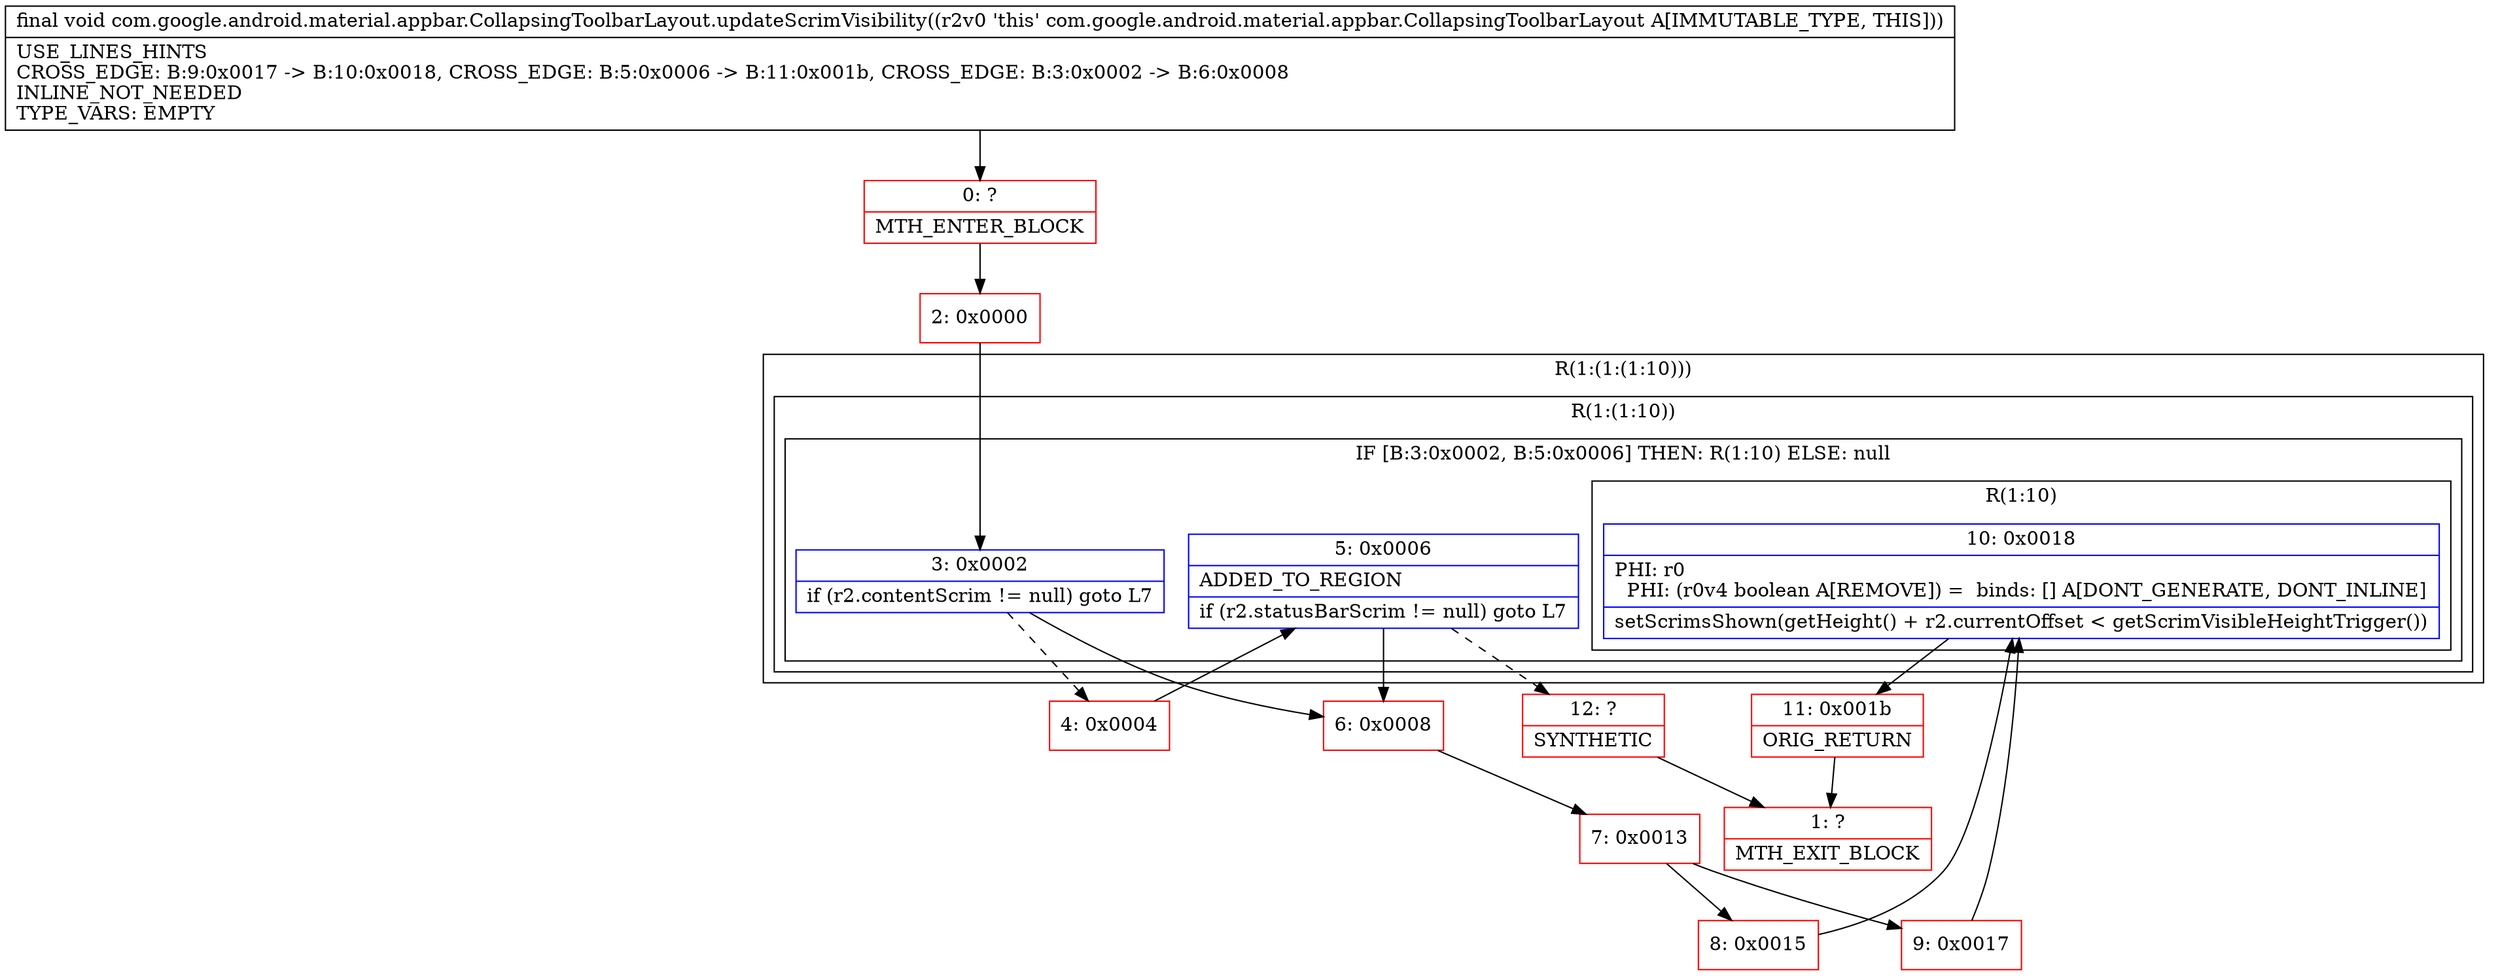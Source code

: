 digraph "CFG forcom.google.android.material.appbar.CollapsingToolbarLayout.updateScrimVisibility()V" {
subgraph cluster_Region_26840474 {
label = "R(1:(1:(1:10)))";
node [shape=record,color=blue];
subgraph cluster_Region_703066513 {
label = "R(1:(1:10))";
node [shape=record,color=blue];
subgraph cluster_IfRegion_1316829163 {
label = "IF [B:3:0x0002, B:5:0x0006] THEN: R(1:10) ELSE: null";
node [shape=record,color=blue];
Node_3 [shape=record,label="{3\:\ 0x0002|if (r2.contentScrim != null) goto L7\l}"];
Node_5 [shape=record,label="{5\:\ 0x0006|ADDED_TO_REGION\l|if (r2.statusBarScrim != null) goto L7\l}"];
subgraph cluster_Region_1201072516 {
label = "R(1:10)";
node [shape=record,color=blue];
Node_10 [shape=record,label="{10\:\ 0x0018|PHI: r0 \l  PHI: (r0v4 boolean A[REMOVE]) =  binds: [] A[DONT_GENERATE, DONT_INLINE]\l|setScrimsShown(getHeight() + r2.currentOffset \< getScrimVisibleHeightTrigger())\l}"];
}
}
}
}
Node_0 [shape=record,color=red,label="{0\:\ ?|MTH_ENTER_BLOCK\l}"];
Node_2 [shape=record,color=red,label="{2\:\ 0x0000}"];
Node_4 [shape=record,color=red,label="{4\:\ 0x0004}"];
Node_12 [shape=record,color=red,label="{12\:\ ?|SYNTHETIC\l}"];
Node_1 [shape=record,color=red,label="{1\:\ ?|MTH_EXIT_BLOCK\l}"];
Node_6 [shape=record,color=red,label="{6\:\ 0x0008}"];
Node_7 [shape=record,color=red,label="{7\:\ 0x0013}"];
Node_8 [shape=record,color=red,label="{8\:\ 0x0015}"];
Node_11 [shape=record,color=red,label="{11\:\ 0x001b|ORIG_RETURN\l}"];
Node_9 [shape=record,color=red,label="{9\:\ 0x0017}"];
MethodNode[shape=record,label="{final void com.google.android.material.appbar.CollapsingToolbarLayout.updateScrimVisibility((r2v0 'this' com.google.android.material.appbar.CollapsingToolbarLayout A[IMMUTABLE_TYPE, THIS]))  | USE_LINES_HINTS\lCROSS_EDGE: B:9:0x0017 \-\> B:10:0x0018, CROSS_EDGE: B:5:0x0006 \-\> B:11:0x001b, CROSS_EDGE: B:3:0x0002 \-\> B:6:0x0008\lINLINE_NOT_NEEDED\lTYPE_VARS: EMPTY\l}"];
MethodNode -> Node_0;Node_3 -> Node_4[style=dashed];
Node_3 -> Node_6;
Node_5 -> Node_6;
Node_5 -> Node_12[style=dashed];
Node_10 -> Node_11;
Node_0 -> Node_2;
Node_2 -> Node_3;
Node_4 -> Node_5;
Node_12 -> Node_1;
Node_6 -> Node_7;
Node_7 -> Node_8;
Node_7 -> Node_9;
Node_8 -> Node_10;
Node_11 -> Node_1;
Node_9 -> Node_10;
}

